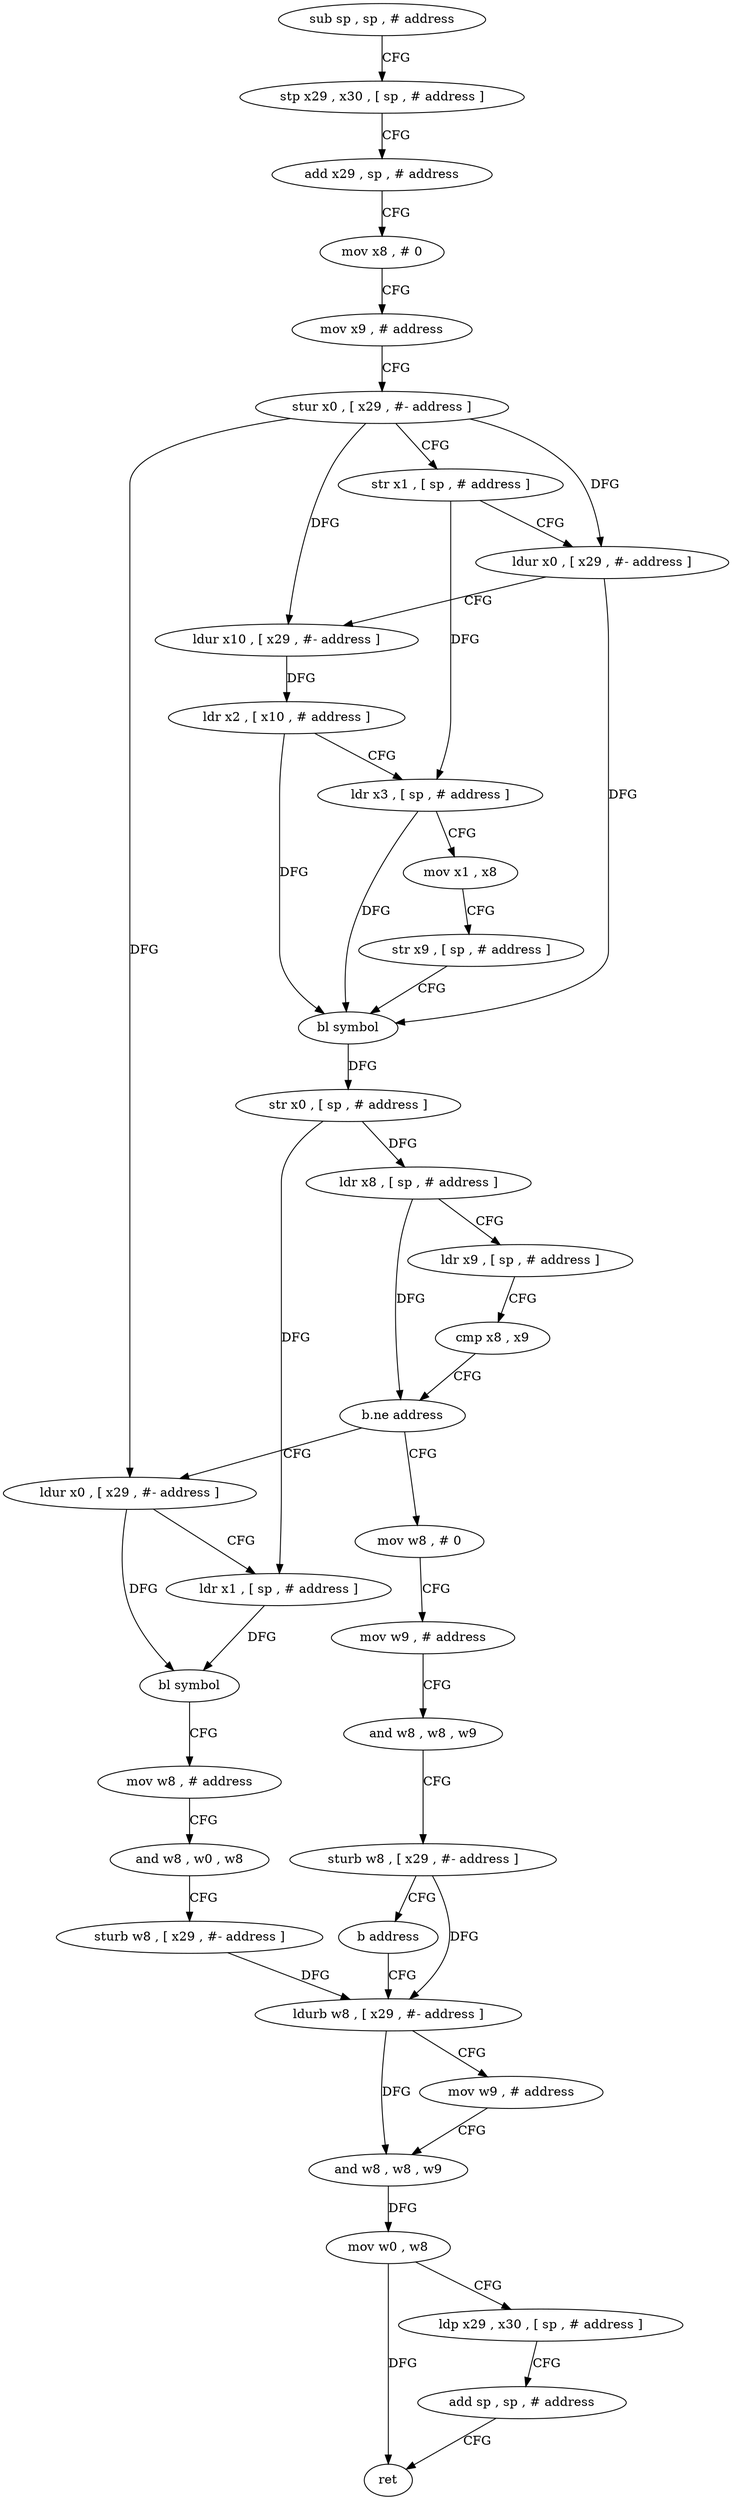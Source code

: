 digraph "func" {
"189096" [label = "sub sp , sp , # address" ]
"189100" [label = "stp x29 , x30 , [ sp , # address ]" ]
"189104" [label = "add x29 , sp , # address" ]
"189108" [label = "mov x8 , # 0" ]
"189112" [label = "mov x9 , # address" ]
"189116" [label = "stur x0 , [ x29 , #- address ]" ]
"189120" [label = "str x1 , [ sp , # address ]" ]
"189124" [label = "ldur x0 , [ x29 , #- address ]" ]
"189128" [label = "ldur x10 , [ x29 , #- address ]" ]
"189132" [label = "ldr x2 , [ x10 , # address ]" ]
"189136" [label = "ldr x3 , [ sp , # address ]" ]
"189140" [label = "mov x1 , x8" ]
"189144" [label = "str x9 , [ sp , # address ]" ]
"189148" [label = "bl symbol" ]
"189152" [label = "str x0 , [ sp , # address ]" ]
"189156" [label = "ldr x8 , [ sp , # address ]" ]
"189160" [label = "ldr x9 , [ sp , # address ]" ]
"189164" [label = "cmp x8 , x9" ]
"189168" [label = "b.ne address" ]
"189192" [label = "ldur x0 , [ x29 , #- address ]" ]
"189172" [label = "mov w8 , # 0" ]
"189196" [label = "ldr x1 , [ sp , # address ]" ]
"189200" [label = "bl symbol" ]
"189204" [label = "mov w8 , # address" ]
"189208" [label = "and w8 , w0 , w8" ]
"189212" [label = "sturb w8 , [ x29 , #- address ]" ]
"189216" [label = "ldurb w8 , [ x29 , #- address ]" ]
"189176" [label = "mov w9 , # address" ]
"189180" [label = "and w8 , w8 , w9" ]
"189184" [label = "sturb w8 , [ x29 , #- address ]" ]
"189188" [label = "b address" ]
"189220" [label = "mov w9 , # address" ]
"189224" [label = "and w8 , w8 , w9" ]
"189228" [label = "mov w0 , w8" ]
"189232" [label = "ldp x29 , x30 , [ sp , # address ]" ]
"189236" [label = "add sp , sp , # address" ]
"189240" [label = "ret" ]
"189096" -> "189100" [ label = "CFG" ]
"189100" -> "189104" [ label = "CFG" ]
"189104" -> "189108" [ label = "CFG" ]
"189108" -> "189112" [ label = "CFG" ]
"189112" -> "189116" [ label = "CFG" ]
"189116" -> "189120" [ label = "CFG" ]
"189116" -> "189124" [ label = "DFG" ]
"189116" -> "189128" [ label = "DFG" ]
"189116" -> "189192" [ label = "DFG" ]
"189120" -> "189124" [ label = "CFG" ]
"189120" -> "189136" [ label = "DFG" ]
"189124" -> "189128" [ label = "CFG" ]
"189124" -> "189148" [ label = "DFG" ]
"189128" -> "189132" [ label = "DFG" ]
"189132" -> "189136" [ label = "CFG" ]
"189132" -> "189148" [ label = "DFG" ]
"189136" -> "189140" [ label = "CFG" ]
"189136" -> "189148" [ label = "DFG" ]
"189140" -> "189144" [ label = "CFG" ]
"189144" -> "189148" [ label = "CFG" ]
"189148" -> "189152" [ label = "DFG" ]
"189152" -> "189156" [ label = "DFG" ]
"189152" -> "189196" [ label = "DFG" ]
"189156" -> "189160" [ label = "CFG" ]
"189156" -> "189168" [ label = "DFG" ]
"189160" -> "189164" [ label = "CFG" ]
"189164" -> "189168" [ label = "CFG" ]
"189168" -> "189192" [ label = "CFG" ]
"189168" -> "189172" [ label = "CFG" ]
"189192" -> "189196" [ label = "CFG" ]
"189192" -> "189200" [ label = "DFG" ]
"189172" -> "189176" [ label = "CFG" ]
"189196" -> "189200" [ label = "DFG" ]
"189200" -> "189204" [ label = "CFG" ]
"189204" -> "189208" [ label = "CFG" ]
"189208" -> "189212" [ label = "CFG" ]
"189212" -> "189216" [ label = "DFG" ]
"189216" -> "189220" [ label = "CFG" ]
"189216" -> "189224" [ label = "DFG" ]
"189176" -> "189180" [ label = "CFG" ]
"189180" -> "189184" [ label = "CFG" ]
"189184" -> "189188" [ label = "CFG" ]
"189184" -> "189216" [ label = "DFG" ]
"189188" -> "189216" [ label = "CFG" ]
"189220" -> "189224" [ label = "CFG" ]
"189224" -> "189228" [ label = "DFG" ]
"189228" -> "189232" [ label = "CFG" ]
"189228" -> "189240" [ label = "DFG" ]
"189232" -> "189236" [ label = "CFG" ]
"189236" -> "189240" [ label = "CFG" ]
}
